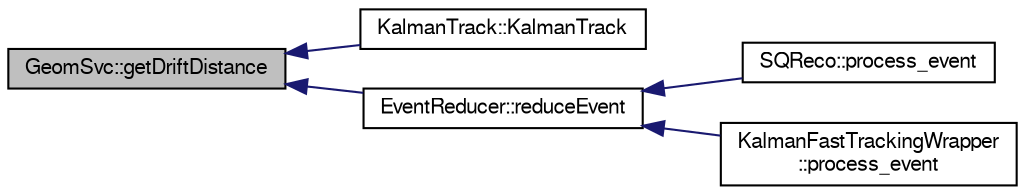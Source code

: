 digraph "GeomSvc::getDriftDistance"
{
  bgcolor="transparent";
  edge [fontname="FreeSans",fontsize="10",labelfontname="FreeSans",labelfontsize="10"];
  node [fontname="FreeSans",fontsize="10",shape=record];
  rankdir="LR";
  Node1 [label="GeomSvc::getDriftDistance",height=0.2,width=0.4,color="black", fillcolor="grey75", style="filled" fontcolor="black"];
  Node1 -> Node2 [dir="back",color="midnightblue",fontsize="10",style="solid",fontname="FreeSans"];
  Node2 [label="KalmanTrack::KalmanTrack",height=0.2,width=0.4,color="black",URL="$d9/dc3/classKalmanTrack.html#a392fa7ce5fc124148eb469689fbb5398"];
  Node1 -> Node3 [dir="back",color="midnightblue",fontsize="10",style="solid",fontname="FreeSans"];
  Node3 [label="EventReducer::reduceEvent",height=0.2,width=0.4,color="black",URL="$d5/dda/classEventReducer.html#af72954cea31bb7b3b3f122c3067b632c"];
  Node3 -> Node4 [dir="back",color="midnightblue",fontsize="10",style="solid",fontname="FreeSans"];
  Node4 [label="SQReco::process_event",height=0.2,width=0.4,color="black",URL="$df/df2/classSQReco.html#a4d308ea90b8cd7c24a235f32debd6ddb"];
  Node3 -> Node5 [dir="back",color="midnightblue",fontsize="10",style="solid",fontname="FreeSans"];
  Node5 [label="KalmanFastTrackingWrapper\l::process_event",height=0.2,width=0.4,color="black",URL="$d4/dff/classKalmanFastTrackingWrapper.html#a5edc61b3b9a06f6486b1f22e44f7d63e"];
}
